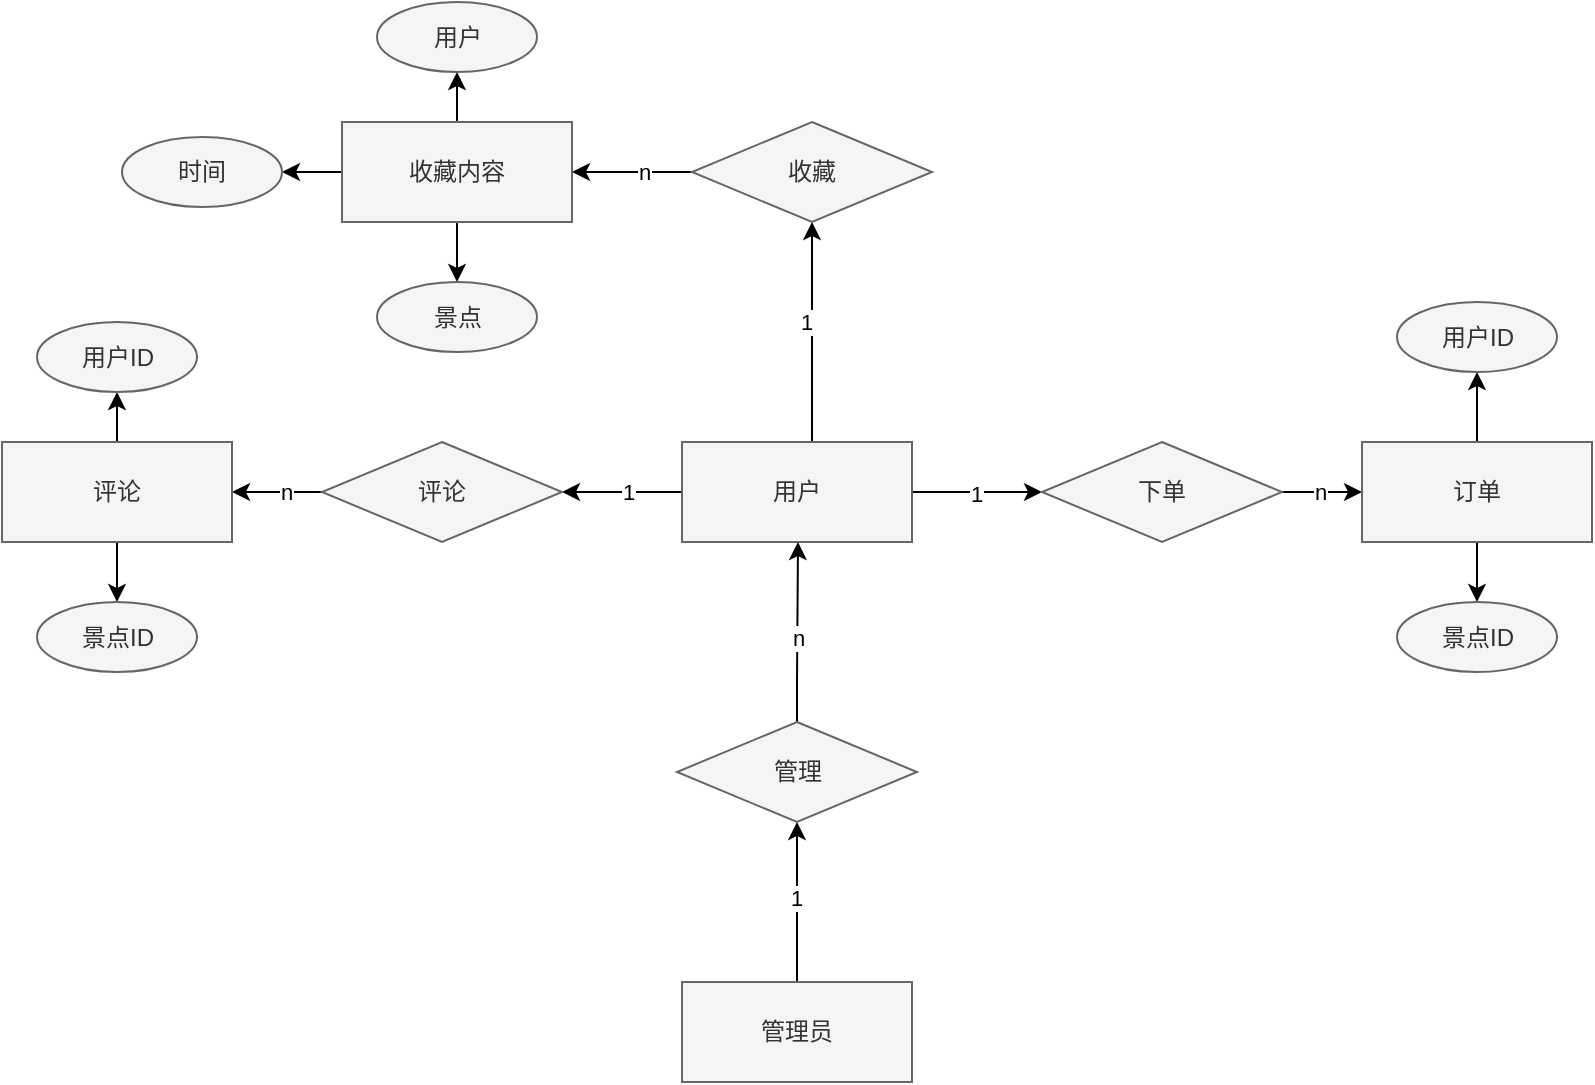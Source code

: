 <mxfile version="23.1.2" type="github">
  <diagram id="R2lEEEUBdFMjLlhIrx00" name="Page-1">
    <mxGraphModel dx="1434" dy="738" grid="1" gridSize="10" guides="1" tooltips="1" connect="1" arrows="1" fold="1" page="1" pageScale="1" pageWidth="850" pageHeight="1100" math="0" shadow="0" extFonts="Permanent Marker^https://fonts.googleapis.com/css?family=Permanent+Marker">
      <root>
        <mxCell id="0" />
        <mxCell id="1" parent="0" />
        <mxCell id="algwzxm7ROfjzH3wWhtB-11" style="edgeStyle=orthogonalEdgeStyle;rounded=0;orthogonalLoop=1;jettySize=auto;html=1;" edge="1" parent="1" source="algwzxm7ROfjzH3wWhtB-1" target="algwzxm7ROfjzH3wWhtB-10">
          <mxGeometry relative="1" as="geometry" />
        </mxCell>
        <mxCell id="algwzxm7ROfjzH3wWhtB-14" value="1" style="edgeLabel;html=1;align=center;verticalAlign=middle;resizable=0;points=[];" vertex="1" connectable="0" parent="algwzxm7ROfjzH3wWhtB-11">
          <mxGeometry x="-0.1" y="3" relative="1" as="geometry">
            <mxPoint y="-3" as="offset" />
          </mxGeometry>
        </mxCell>
        <mxCell id="algwzxm7ROfjzH3wWhtB-29" style="edgeStyle=orthogonalEdgeStyle;rounded=0;orthogonalLoop=1;jettySize=auto;html=1;" edge="1" parent="1" source="algwzxm7ROfjzH3wWhtB-1" target="algwzxm7ROfjzH3wWhtB-23">
          <mxGeometry relative="1" as="geometry">
            <Array as="points">
              <mxPoint x="425" y="230" />
              <mxPoint x="425" y="230" />
            </Array>
          </mxGeometry>
        </mxCell>
        <mxCell id="algwzxm7ROfjzH3wWhtB-34" value="" style="edgeStyle=orthogonalEdgeStyle;rounded=0;orthogonalLoop=1;jettySize=auto;html=1;" edge="1" parent="1" source="algwzxm7ROfjzH3wWhtB-1" target="algwzxm7ROfjzH3wWhtB-33">
          <mxGeometry relative="1" as="geometry" />
        </mxCell>
        <mxCell id="algwzxm7ROfjzH3wWhtB-37" value="1" style="edgeLabel;html=1;align=center;verticalAlign=middle;resizable=0;points=[];" vertex="1" connectable="0" parent="algwzxm7ROfjzH3wWhtB-34">
          <mxGeometry x="-0.015" y="-1" relative="1" as="geometry">
            <mxPoint as="offset" />
          </mxGeometry>
        </mxCell>
        <mxCell id="algwzxm7ROfjzH3wWhtB-1" value="用户" style="rounded=0;whiteSpace=wrap;html=1;fillColor=#f5f5f5;fontColor=#333333;strokeColor=#666666;" vertex="1" parent="1">
          <mxGeometry x="360" y="290" width="115" height="50" as="geometry" />
        </mxCell>
        <mxCell id="algwzxm7ROfjzH3wWhtB-4" style="edgeStyle=orthogonalEdgeStyle;rounded=0;orthogonalLoop=1;jettySize=auto;html=1;" edge="1" parent="1" source="algwzxm7ROfjzH3wWhtB-2" target="algwzxm7ROfjzH3wWhtB-3">
          <mxGeometry relative="1" as="geometry" />
        </mxCell>
        <mxCell id="algwzxm7ROfjzH3wWhtB-5" value="1" style="edgeLabel;html=1;align=center;verticalAlign=middle;resizable=0;points=[];" vertex="1" connectable="0" parent="algwzxm7ROfjzH3wWhtB-4">
          <mxGeometry x="0.044" y="2" relative="1" as="geometry">
            <mxPoint x="1" as="offset" />
          </mxGeometry>
        </mxCell>
        <mxCell id="algwzxm7ROfjzH3wWhtB-2" value="管理员" style="rounded=0;whiteSpace=wrap;html=1;fillColor=#f5f5f5;fontColor=#333333;strokeColor=#666666;" vertex="1" parent="1">
          <mxGeometry x="360" y="560" width="115" height="50" as="geometry" />
        </mxCell>
        <mxCell id="algwzxm7ROfjzH3wWhtB-6" style="edgeStyle=orthogonalEdgeStyle;rounded=0;orthogonalLoop=1;jettySize=auto;html=1;" edge="1" parent="1" source="algwzxm7ROfjzH3wWhtB-3" target="algwzxm7ROfjzH3wWhtB-1">
          <mxGeometry relative="1" as="geometry">
            <Array as="points">
              <mxPoint x="418" y="410" />
              <mxPoint x="418" y="410" />
            </Array>
          </mxGeometry>
        </mxCell>
        <mxCell id="algwzxm7ROfjzH3wWhtB-7" value="n" style="edgeLabel;html=1;align=center;verticalAlign=middle;resizable=0;points=[];" vertex="1" connectable="0" parent="algwzxm7ROfjzH3wWhtB-6">
          <mxGeometry x="-0.046" y="-1" relative="1" as="geometry">
            <mxPoint x="-1" as="offset" />
          </mxGeometry>
        </mxCell>
        <mxCell id="algwzxm7ROfjzH3wWhtB-3" value="管理" style="rhombus;whiteSpace=wrap;html=1;fillColor=#f5f5f5;fontColor=#333333;strokeColor=#666666;" vertex="1" parent="1">
          <mxGeometry x="357.5" y="430" width="120" height="50" as="geometry" />
        </mxCell>
        <mxCell id="algwzxm7ROfjzH3wWhtB-13" style="edgeStyle=orthogonalEdgeStyle;rounded=0;orthogonalLoop=1;jettySize=auto;html=1;entryX=1;entryY=0.5;entryDx=0;entryDy=0;" edge="1" parent="1" source="algwzxm7ROfjzH3wWhtB-10" target="algwzxm7ROfjzH3wWhtB-12">
          <mxGeometry relative="1" as="geometry" />
        </mxCell>
        <mxCell id="algwzxm7ROfjzH3wWhtB-15" value="n" style="edgeLabel;html=1;align=center;verticalAlign=middle;resizable=0;points=[];" vertex="1" connectable="0" parent="algwzxm7ROfjzH3wWhtB-13">
          <mxGeometry x="-0.2" relative="1" as="geometry">
            <mxPoint as="offset" />
          </mxGeometry>
        </mxCell>
        <mxCell id="algwzxm7ROfjzH3wWhtB-10" value="评论" style="rhombus;whiteSpace=wrap;html=1;fillColor=#f5f5f5;fontColor=#333333;strokeColor=#666666;" vertex="1" parent="1">
          <mxGeometry x="180" y="290" width="120" height="50" as="geometry" />
        </mxCell>
        <mxCell id="algwzxm7ROfjzH3wWhtB-17" value="" style="edgeStyle=orthogonalEdgeStyle;rounded=0;orthogonalLoop=1;jettySize=auto;html=1;" edge="1" parent="1" source="algwzxm7ROfjzH3wWhtB-12" target="algwzxm7ROfjzH3wWhtB-16">
          <mxGeometry relative="1" as="geometry" />
        </mxCell>
        <mxCell id="algwzxm7ROfjzH3wWhtB-19" value="" style="edgeStyle=orthogonalEdgeStyle;rounded=0;orthogonalLoop=1;jettySize=auto;html=1;" edge="1" parent="1" source="algwzxm7ROfjzH3wWhtB-12" target="algwzxm7ROfjzH3wWhtB-18">
          <mxGeometry relative="1" as="geometry" />
        </mxCell>
        <mxCell id="algwzxm7ROfjzH3wWhtB-12" value="评论" style="rounded=0;whiteSpace=wrap;html=1;fillColor=#f5f5f5;fontColor=#333333;strokeColor=#666666;" vertex="1" parent="1">
          <mxGeometry x="20" y="290" width="115" height="50" as="geometry" />
        </mxCell>
        <mxCell id="algwzxm7ROfjzH3wWhtB-16" value="用户ID" style="ellipse;whiteSpace=wrap;html=1;fillColor=#f5f5f5;strokeColor=#666666;fontColor=#333333;rounded=0;" vertex="1" parent="1">
          <mxGeometry x="37.5" y="230" width="80" height="35" as="geometry" />
        </mxCell>
        <mxCell id="algwzxm7ROfjzH3wWhtB-18" value="景点ID" style="ellipse;whiteSpace=wrap;html=1;fillColor=#f5f5f5;strokeColor=#666666;fontColor=#333333;rounded=0;" vertex="1" parent="1">
          <mxGeometry x="37.5" y="370" width="80" height="35" as="geometry" />
        </mxCell>
        <mxCell id="algwzxm7ROfjzH3wWhtB-20" value="1" style="edgeLabel;html=1;align=center;verticalAlign=middle;resizable=0;points=[];" vertex="1" connectable="0" parent="1">
          <mxGeometry x="510" y="155" as="geometry">
            <mxPoint x="-88" y="75" as="offset" />
          </mxGeometry>
        </mxCell>
        <mxCell id="algwzxm7ROfjzH3wWhtB-21" style="edgeStyle=orthogonalEdgeStyle;rounded=0;orthogonalLoop=1;jettySize=auto;html=1;entryX=1;entryY=0.5;entryDx=0;entryDy=0;" edge="1" parent="1" source="algwzxm7ROfjzH3wWhtB-23" target="algwzxm7ROfjzH3wWhtB-26">
          <mxGeometry relative="1" as="geometry" />
        </mxCell>
        <mxCell id="algwzxm7ROfjzH3wWhtB-22" value="n" style="edgeLabel;html=1;align=center;verticalAlign=middle;resizable=0;points=[];" vertex="1" connectable="0" parent="algwzxm7ROfjzH3wWhtB-21">
          <mxGeometry x="-0.2" relative="1" as="geometry">
            <mxPoint as="offset" />
          </mxGeometry>
        </mxCell>
        <mxCell id="algwzxm7ROfjzH3wWhtB-23" value="收藏" style="rhombus;whiteSpace=wrap;html=1;fillColor=#f5f5f5;fontColor=#333333;strokeColor=#666666;" vertex="1" parent="1">
          <mxGeometry x="365" y="130" width="120" height="50" as="geometry" />
        </mxCell>
        <mxCell id="algwzxm7ROfjzH3wWhtB-24" value="" style="edgeStyle=orthogonalEdgeStyle;rounded=0;orthogonalLoop=1;jettySize=auto;html=1;" edge="1" parent="1" source="algwzxm7ROfjzH3wWhtB-26" target="algwzxm7ROfjzH3wWhtB-27">
          <mxGeometry relative="1" as="geometry" />
        </mxCell>
        <mxCell id="algwzxm7ROfjzH3wWhtB-25" value="" style="edgeStyle=orthogonalEdgeStyle;rounded=0;orthogonalLoop=1;jettySize=auto;html=1;" edge="1" parent="1" source="algwzxm7ROfjzH3wWhtB-26" target="algwzxm7ROfjzH3wWhtB-28">
          <mxGeometry relative="1" as="geometry" />
        </mxCell>
        <mxCell id="algwzxm7ROfjzH3wWhtB-32" value="" style="edgeStyle=orthogonalEdgeStyle;rounded=0;orthogonalLoop=1;jettySize=auto;html=1;" edge="1" parent="1" source="algwzxm7ROfjzH3wWhtB-26" target="algwzxm7ROfjzH3wWhtB-30">
          <mxGeometry relative="1" as="geometry" />
        </mxCell>
        <mxCell id="algwzxm7ROfjzH3wWhtB-26" value="收藏内容" style="rounded=0;whiteSpace=wrap;html=1;fillColor=#f5f5f5;fontColor=#333333;strokeColor=#666666;" vertex="1" parent="1">
          <mxGeometry x="190" y="130" width="115" height="50" as="geometry" />
        </mxCell>
        <mxCell id="algwzxm7ROfjzH3wWhtB-27" value="用户" style="ellipse;whiteSpace=wrap;html=1;fillColor=#f5f5f5;strokeColor=#666666;fontColor=#333333;rounded=0;" vertex="1" parent="1">
          <mxGeometry x="207.5" y="70" width="80" height="35" as="geometry" />
        </mxCell>
        <mxCell id="algwzxm7ROfjzH3wWhtB-28" value="景点" style="ellipse;whiteSpace=wrap;html=1;fillColor=#f5f5f5;strokeColor=#666666;fontColor=#333333;rounded=0;" vertex="1" parent="1">
          <mxGeometry x="207.5" y="210" width="80" height="35" as="geometry" />
        </mxCell>
        <mxCell id="algwzxm7ROfjzH3wWhtB-30" value="时间" style="ellipse;whiteSpace=wrap;html=1;fillColor=#f5f5f5;strokeColor=#666666;fontColor=#333333;rounded=0;" vertex="1" parent="1">
          <mxGeometry x="80" y="137.5" width="80" height="35" as="geometry" />
        </mxCell>
        <mxCell id="algwzxm7ROfjzH3wWhtB-36" value="" style="edgeStyle=orthogonalEdgeStyle;rounded=0;orthogonalLoop=1;jettySize=auto;html=1;" edge="1" parent="1" source="algwzxm7ROfjzH3wWhtB-33" target="algwzxm7ROfjzH3wWhtB-35">
          <mxGeometry relative="1" as="geometry" />
        </mxCell>
        <mxCell id="algwzxm7ROfjzH3wWhtB-39" value="n" style="edgeLabel;html=1;align=center;verticalAlign=middle;resizable=0;points=[];" vertex="1" connectable="0" parent="algwzxm7ROfjzH3wWhtB-36">
          <mxGeometry x="-0.05" relative="1" as="geometry">
            <mxPoint as="offset" />
          </mxGeometry>
        </mxCell>
        <mxCell id="algwzxm7ROfjzH3wWhtB-33" value="下单" style="rhombus;whiteSpace=wrap;html=1;fillColor=#f5f5f5;fontColor=#333333;strokeColor=#666666;" vertex="1" parent="1">
          <mxGeometry x="540" y="290" width="120" height="50" as="geometry" />
        </mxCell>
        <mxCell id="algwzxm7ROfjzH3wWhtB-42" value="" style="edgeStyle=orthogonalEdgeStyle;rounded=0;orthogonalLoop=1;jettySize=auto;html=1;" edge="1" parent="1" source="algwzxm7ROfjzH3wWhtB-35" target="algwzxm7ROfjzH3wWhtB-40">
          <mxGeometry relative="1" as="geometry" />
        </mxCell>
        <mxCell id="algwzxm7ROfjzH3wWhtB-43" value="" style="edgeStyle=orthogonalEdgeStyle;rounded=0;orthogonalLoop=1;jettySize=auto;html=1;" edge="1" parent="1" source="algwzxm7ROfjzH3wWhtB-35" target="algwzxm7ROfjzH3wWhtB-41">
          <mxGeometry relative="1" as="geometry" />
        </mxCell>
        <mxCell id="algwzxm7ROfjzH3wWhtB-35" value="订单" style="rounded=0;whiteSpace=wrap;html=1;fillColor=#f5f5f5;fontColor=#333333;strokeColor=#666666;" vertex="1" parent="1">
          <mxGeometry x="700" y="290" width="115" height="50" as="geometry" />
        </mxCell>
        <mxCell id="algwzxm7ROfjzH3wWhtB-40" value="用户ID" style="ellipse;whiteSpace=wrap;html=1;fillColor=#f5f5f5;strokeColor=#666666;fontColor=#333333;rounded=0;" vertex="1" parent="1">
          <mxGeometry x="717.5" y="220" width="80" height="35" as="geometry" />
        </mxCell>
        <mxCell id="algwzxm7ROfjzH3wWhtB-41" value="景点ID" style="ellipse;whiteSpace=wrap;html=1;fillColor=#f5f5f5;strokeColor=#666666;fontColor=#333333;rounded=0;" vertex="1" parent="1">
          <mxGeometry x="717.5" y="370" width="80" height="35" as="geometry" />
        </mxCell>
      </root>
    </mxGraphModel>
  </diagram>
</mxfile>
